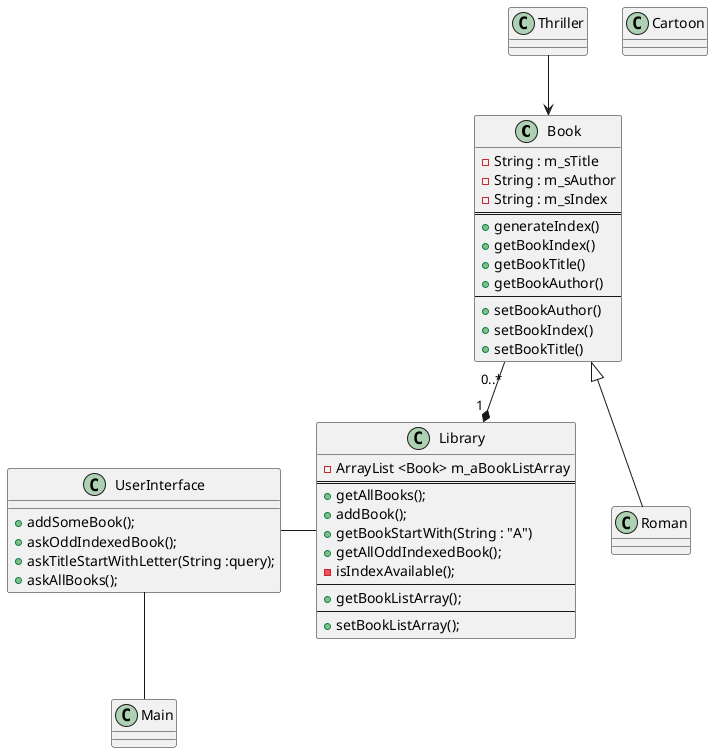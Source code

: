 @startuml

class Book{
- String : m_sTitle
- String : m_sAuthor
- String : m_sIndex
==
+ generateIndex()
+ getBookIndex()
+ getBookTitle()
+ getBookAuthor()
--
+ setBookAuthor()
+ setBookIndex()
+ setBookTitle()
}

Book "0..*" --* "1 " Library

class Library{
- ArrayList <Book> m_aBookListArray
==
+ getAllBooks();
+ addBook();
+ getBookStartWith(String : "A")
+ getAllOddIndexedBook();
- isIndexAvailable();
--
+ getBookListArray();
--
+ setBookListArray();
}

class UserInterface{
+ addSomeBook();
+ askOddIndexedBook();
+ askTitleStartWithLetter(String :query);
+ askAllBooks();
}

class Roman extends Book{}
class Thriller {}
Thriller --> Book
class Cartoon{}

class Main{

}

UserInterface  - Library
UserInterface -- Main
@enduml